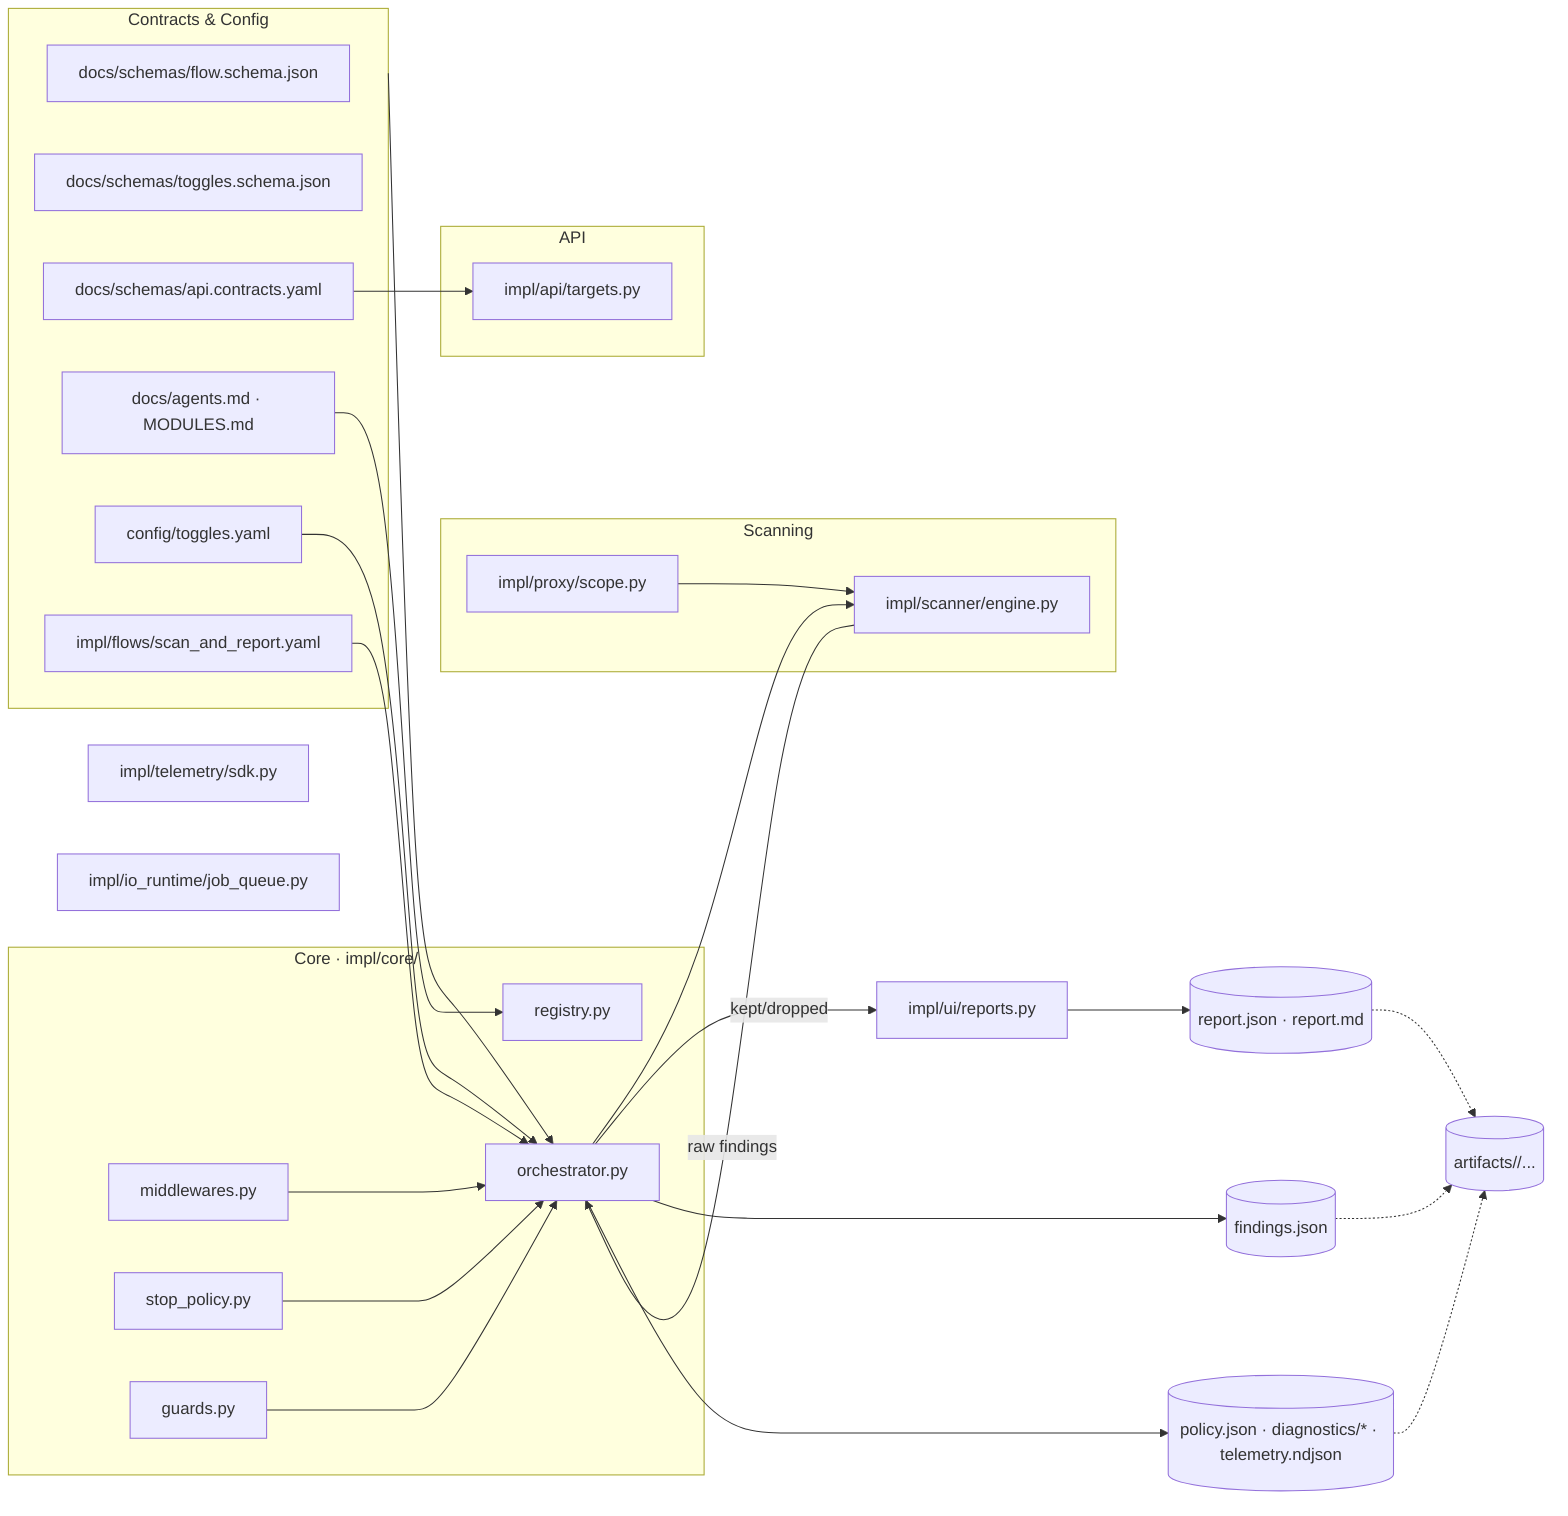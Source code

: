 %% docs/architecture/security-architecture-8x12-v4.mmd
flowchart LR
  subgraph C["Contracts & Config"]
    C1[docs/schemas/flow.schema.json]
    C2[docs/schemas/toggles.schema.json]
    C3[docs/schemas/api.contracts.yaml]
    C4[docs/agents.md · MODULES.md]
    C5[config/toggles.yaml]
    C6[impl/flows/scan_and_report.yaml]
  end
  subgraph CORE["Core · impl/core/"]
    O[orchestrator.py]
    R[registry.py]
    M[middlewares.py]
    S[stop_policy.py]
    G[guards.py]
  end
  subgraph SCN["Scanning"]
    E[impl/scanner/engine.py]
    P[impl/proxy/scope.py]
  end
  subgraph API["API"]
    T[impl/api/targets.py]
  end
  U[impl/ui/reports.py]
  L[impl/telemetry/sdk.py]
  Q[impl/io_runtime/job_queue.py]
  A[(artifacts/<run_id>/...)]
  A1[(findings.json)]
  A2[(report.json · report.md)]
  A3[(policy.json · diagnostics/* · telemetry.ndjson)]

  C --> O
  C3 --> T
  C4 --> R
  C5 --> O
  C6 --> O

  M --> O
  S --> O
  G --> O

  O --> E
  P --> E
  E -->|raw findings| O
  O -->|kept/dropped| U

  U --> A2
  O --> A1
  O --> A3
  A1 -.-> A
  A2 -.-> A
  A3 -.-> A